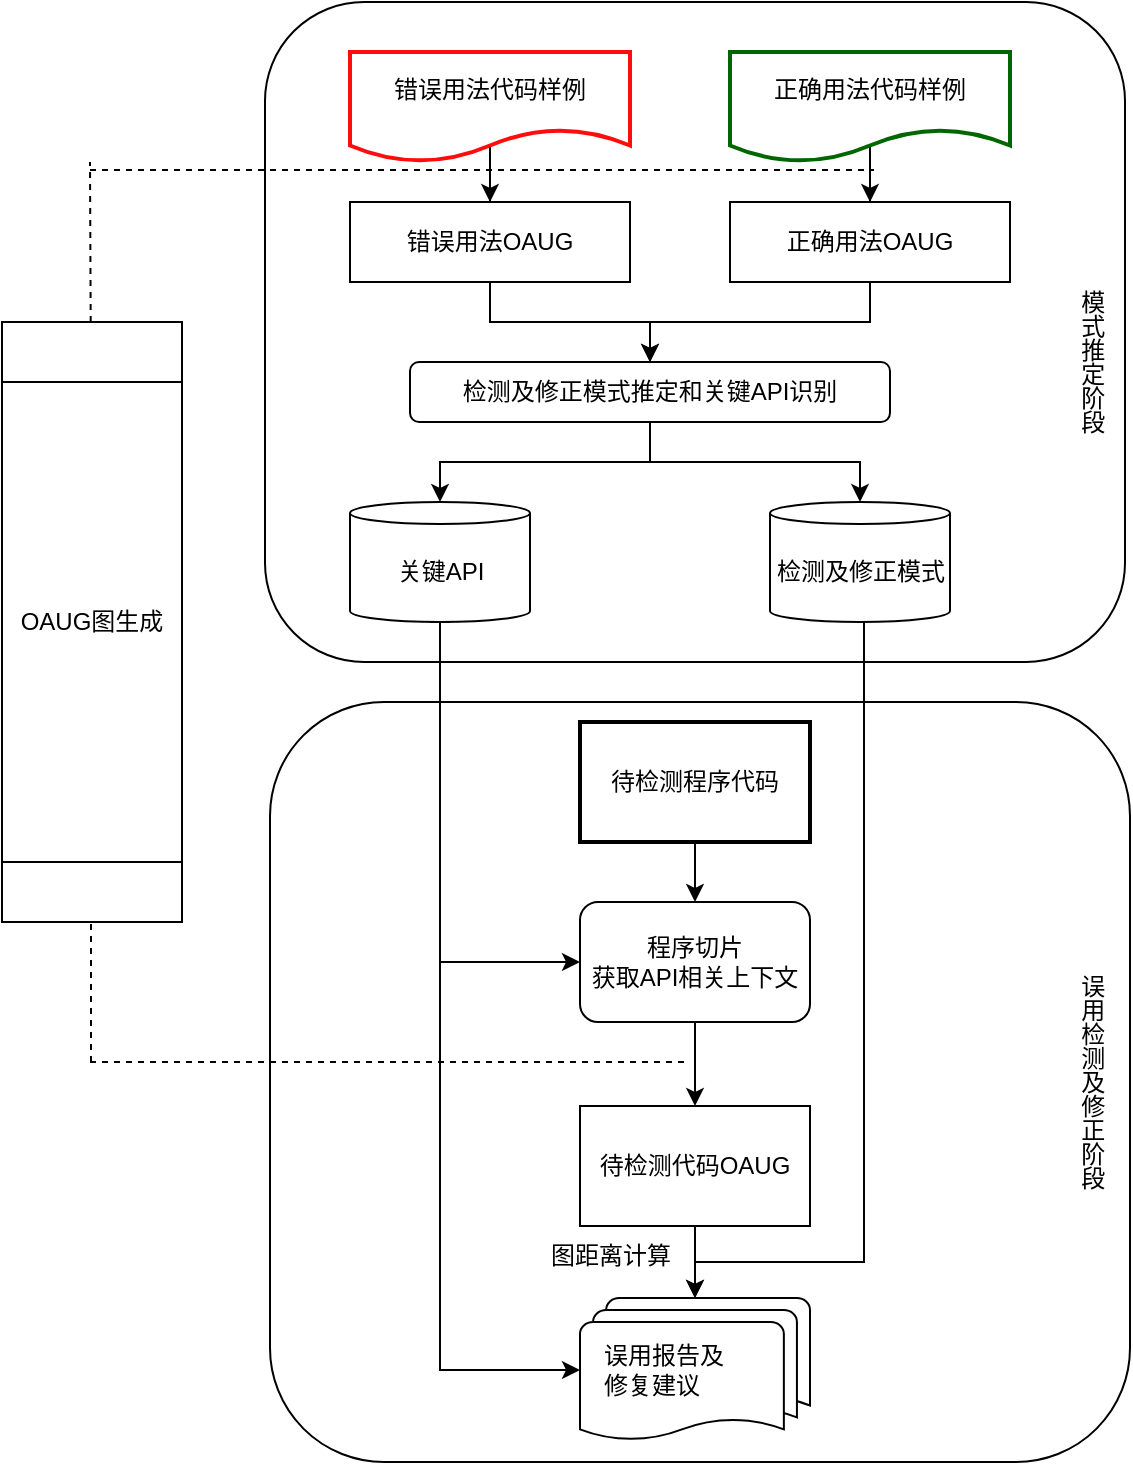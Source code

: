 <mxfile version="24.3.0" type="github">
  <diagram name="第 1 页" id="BHTW1L4lhSjuZmLHNevs">
    <mxGraphModel dx="1434" dy="786" grid="1" gridSize="10" guides="1" tooltips="1" connect="1" arrows="1" fold="1" page="1" pageScale="1" pageWidth="827" pageHeight="1169" math="0" shadow="0">
      <root>
        <mxCell id="0" />
        <mxCell id="1" parent="0" />
        <mxCell id="zlhLRgzhoz0L7r6cFvmb-14" value="" style="rounded=1;whiteSpace=wrap;html=1;" parent="1" vertex="1">
          <mxGeometry x="237.5" width="430" height="330" as="geometry" />
        </mxCell>
        <mxCell id="zlhLRgzhoz0L7r6cFvmb-13" value="" style="rounded=1;whiteSpace=wrap;html=1;" parent="1" vertex="1">
          <mxGeometry x="240" y="350" width="430" height="380" as="geometry" />
        </mxCell>
        <mxCell id="PbvFx5e7q9G6nNPMSu9I-9" value="" style="edgeStyle=orthogonalEdgeStyle;rounded=0;orthogonalLoop=1;jettySize=auto;html=1;exitX=0.5;exitY=0.857;exitDx=0;exitDy=0;exitPerimeter=0;" parent="1" source="PbvFx5e7q9G6nNPMSu9I-2" target="PbvFx5e7q9G6nNPMSu9I-8" edge="1">
          <mxGeometry relative="1" as="geometry" />
        </mxCell>
        <mxCell id="PbvFx5e7q9G6nNPMSu9I-2" value="正确用法代码样例" style="shape=document;whiteSpace=wrap;html=1;boundedLbl=1;strokeColor=#006600;strokeWidth=2;" parent="1" vertex="1">
          <mxGeometry x="470" y="25" width="140" height="55" as="geometry" />
        </mxCell>
        <mxCell id="lRR_WsDYaZJuTXMR0N5C-3" style="edgeStyle=orthogonalEdgeStyle;rounded=0;orthogonalLoop=1;jettySize=auto;html=1;exitX=0.5;exitY=0.714;exitDx=0;exitDy=0;exitPerimeter=0;" parent="1" source="PbvFx5e7q9G6nNPMSu9I-11" target="PbvFx5e7q9G6nNPMSu9I-12" edge="1">
          <mxGeometry relative="1" as="geometry" />
        </mxCell>
        <mxCell id="PbvFx5e7q9G6nNPMSu9I-11" value="错误用法代码样例" style="shape=document;whiteSpace=wrap;html=1;boundedLbl=1;strokeColor=#FF0D0D;strokeWidth=2;" parent="1" vertex="1">
          <mxGeometry x="280" y="25" width="140" height="55" as="geometry" />
        </mxCell>
        <mxCell id="lRR_WsDYaZJuTXMR0N5C-9" style="edgeStyle=orthogonalEdgeStyle;rounded=0;orthogonalLoop=1;jettySize=auto;html=1;" parent="1" source="PbvFx5e7q9G6nNPMSu9I-12" target="PbvFx5e7q9G6nNPMSu9I-13" edge="1">
          <mxGeometry relative="1" as="geometry" />
        </mxCell>
        <mxCell id="PbvFx5e7q9G6nNPMSu9I-12" value="错误用法OAUG" style="whiteSpace=wrap;html=1;" parent="1" vertex="1">
          <mxGeometry x="280" y="100" width="140" height="40" as="geometry" />
        </mxCell>
        <mxCell id="PbvFx5e7q9G6nNPMSu9I-13" value="检测及修正模式推定和关键API识别" style="rounded=1;whiteSpace=wrap;html=1;" parent="1" vertex="1">
          <mxGeometry x="310" y="180" width="240" height="30" as="geometry" />
        </mxCell>
        <mxCell id="PbvFx5e7q9G6nNPMSu9I-26" value="" style="group" parent="1" vertex="1" connectable="0">
          <mxGeometry x="490" y="250" width="100" height="60" as="geometry" />
        </mxCell>
        <mxCell id="PbvFx5e7q9G6nNPMSu9I-21" value="" style="strokeWidth=1;html=1;shape=mxgraph.flowchart.direct_data;whiteSpace=wrap;rotation=-90;" parent="PbvFx5e7q9G6nNPMSu9I-26" vertex="1">
          <mxGeometry x="15" y="-15" width="60" height="90" as="geometry" />
        </mxCell>
        <mxCell id="PbvFx5e7q9G6nNPMSu9I-23" value="检测及修正模式" style="text;html=1;align=center;verticalAlign=middle;resizable=0;points=[];autosize=1;strokeColor=none;fillColor=none;" parent="PbvFx5e7q9G6nNPMSu9I-26" vertex="1">
          <mxGeometry x="-10" y="20" width="110" height="30" as="geometry" />
        </mxCell>
        <mxCell id="PbvFx5e7q9G6nNPMSu9I-28" value="模式推定阶段&lt;span style=&quot;font-size: medium; text-align: start;&quot;&gt;&lt;/span&gt;" style="text;html=1;strokeColor=none;fillColor=none;align=center;verticalAlign=middle;whiteSpace=wrap;rounded=0;textDirection=vertical-lr;" parent="1" vertex="1">
          <mxGeometry x="645" y="130" width="10" height="100" as="geometry" />
        </mxCell>
        <mxCell id="PbvFx5e7q9G6nNPMSu9I-31" value="误用检测及修正阶段&lt;span style=&quot;font-size: medium; text-align: start;&quot;&gt;&lt;/span&gt;" style="text;html=1;strokeColor=none;fillColor=none;align=center;verticalAlign=middle;whiteSpace=wrap;rounded=0;textDirection=vertical-lr;" parent="1" vertex="1">
          <mxGeometry x="640" y="450" width="20" height="180" as="geometry" />
        </mxCell>
        <mxCell id="zlhLRgzhoz0L7r6cFvmb-2" style="edgeStyle=orthogonalEdgeStyle;rounded=0;orthogonalLoop=1;jettySize=auto;html=1;entryX=0.5;entryY=0;entryDx=0;entryDy=0;" parent="1" source="PbvFx5e7q9G6nNPMSu9I-33" target="PbvFx5e7q9G6nNPMSu9I-34" edge="1">
          <mxGeometry relative="1" as="geometry" />
        </mxCell>
        <mxCell id="PbvFx5e7q9G6nNPMSu9I-33" value="程序切片&lt;div&gt;获取API相关上下文&lt;/div&gt;" style="rounded=1;whiteSpace=wrap;html=1;" parent="1" vertex="1">
          <mxGeometry x="395" y="450" width="115" height="60" as="geometry" />
        </mxCell>
        <mxCell id="zlhLRgzhoz0L7r6cFvmb-3" style="edgeStyle=orthogonalEdgeStyle;rounded=0;orthogonalLoop=1;jettySize=auto;html=1;exitX=0.5;exitY=1;exitDx=0;exitDy=0;entryX=0.5;entryY=0;entryDx=0;entryDy=0;entryPerimeter=0;" parent="1" source="PbvFx5e7q9G6nNPMSu9I-34" target="PbvFx5e7q9G6nNPMSu9I-35" edge="1">
          <mxGeometry relative="1" as="geometry">
            <mxPoint x="453" y="638" as="targetPoint" />
          </mxGeometry>
        </mxCell>
        <mxCell id="PbvFx5e7q9G6nNPMSu9I-34" value="待检测代码OAUG" style="rounded=0;whiteSpace=wrap;html=1;" parent="1" vertex="1">
          <mxGeometry x="395" y="552" width="115" height="60" as="geometry" />
        </mxCell>
        <mxCell id="lRR_WsDYaZJuTXMR0N5C-12" style="edgeStyle=orthogonalEdgeStyle;rounded=0;orthogonalLoop=1;jettySize=auto;html=1;entryX=0.5;entryY=0;entryDx=0;entryDy=0;" parent="1" source="PbvFx5e7q9G6nNPMSu9I-8" target="PbvFx5e7q9G6nNPMSu9I-13" edge="1">
          <mxGeometry relative="1" as="geometry" />
        </mxCell>
        <mxCell id="PbvFx5e7q9G6nNPMSu9I-8" value="正确用法OAUG" style="whiteSpace=wrap;html=1;" parent="1" vertex="1">
          <mxGeometry x="470" y="100" width="140" height="40" as="geometry" />
        </mxCell>
        <mxCell id="lRR_WsDYaZJuTXMR0N5C-5" value="" style="group" parent="1" vertex="1" connectable="0">
          <mxGeometry x="280" y="250" width="90" height="60" as="geometry" />
        </mxCell>
        <mxCell id="lRR_WsDYaZJuTXMR0N5C-6" value="" style="strokeWidth=1;html=1;shape=mxgraph.flowchart.direct_data;whiteSpace=wrap;rotation=-90;" parent="lRR_WsDYaZJuTXMR0N5C-5" vertex="1">
          <mxGeometry x="15" y="-15" width="60" height="90" as="geometry" />
        </mxCell>
        <mxCell id="lRR_WsDYaZJuTXMR0N5C-7" value="关键API" style="text;html=1;align=center;verticalAlign=middle;resizable=0;points=[];autosize=1;strokeColor=none;fillColor=none;" parent="lRR_WsDYaZJuTXMR0N5C-5" vertex="1">
          <mxGeometry x="10" y="20" width="70" height="30" as="geometry" />
        </mxCell>
        <mxCell id="lRR_WsDYaZJuTXMR0N5C-13" style="edgeStyle=orthogonalEdgeStyle;rounded=0;orthogonalLoop=1;jettySize=auto;html=1;entryX=1;entryY=0.5;entryDx=0;entryDy=0;entryPerimeter=0;" parent="1" source="PbvFx5e7q9G6nNPMSu9I-13" target="lRR_WsDYaZJuTXMR0N5C-6" edge="1">
          <mxGeometry relative="1" as="geometry" />
        </mxCell>
        <mxCell id="lRR_WsDYaZJuTXMR0N5C-15" style="edgeStyle=orthogonalEdgeStyle;rounded=0;orthogonalLoop=1;jettySize=auto;html=1;entryX=1;entryY=0.5;entryDx=0;entryDy=0;entryPerimeter=0;" parent="1" source="PbvFx5e7q9G6nNPMSu9I-13" target="PbvFx5e7q9G6nNPMSu9I-21" edge="1">
          <mxGeometry relative="1" as="geometry" />
        </mxCell>
        <mxCell id="zlhLRgzhoz0L7r6cFvmb-10" style="edgeStyle=orthogonalEdgeStyle;rounded=0;orthogonalLoop=1;jettySize=auto;html=1;" parent="1" source="PbvFx5e7q9G6nNPMSu9I-29" target="PbvFx5e7q9G6nNPMSu9I-33" edge="1">
          <mxGeometry relative="1" as="geometry" />
        </mxCell>
        <mxCell id="PbvFx5e7q9G6nNPMSu9I-29" value="待检测程序代码" style="rounded=0;whiteSpace=wrap;html=1;strokeWidth=2;textDirection=ltr;" parent="1" vertex="1">
          <mxGeometry x="395" y="360" width="115" height="60" as="geometry" />
        </mxCell>
        <mxCell id="lRR_WsDYaZJuTXMR0N5C-26" style="edgeStyle=orthogonalEdgeStyle;rounded=0;orthogonalLoop=1;jettySize=auto;html=1;" parent="1" edge="1">
          <mxGeometry relative="1" as="geometry">
            <mxPoint x="330" y="310" as="sourcePoint" />
            <mxPoint x="395" y="480" as="targetPoint" />
            <Array as="points">
              <mxPoint x="320" y="310" />
              <mxPoint x="325" y="310" />
              <mxPoint x="325" y="480" />
            </Array>
          </mxGeometry>
        </mxCell>
        <mxCell id="lRR_WsDYaZJuTXMR0N5C-31" style="edgeStyle=orthogonalEdgeStyle;rounded=0;orthogonalLoop=1;jettySize=auto;html=1;entryX=0.5;entryY=0;entryDx=0;entryDy=0;entryPerimeter=0;exitX=0;exitY=0.5;exitDx=0;exitDy=0;exitPerimeter=0;" parent="1" source="PbvFx5e7q9G6nNPMSu9I-21" target="PbvFx5e7q9G6nNPMSu9I-35" edge="1">
          <mxGeometry relative="1" as="geometry">
            <mxPoint x="540" y="340" as="sourcePoint" />
            <mxPoint x="452" y="660" as="targetPoint" />
            <Array as="points">
              <mxPoint x="537" y="310" />
              <mxPoint x="537" y="630" />
              <mxPoint x="453" y="630" />
            </Array>
          </mxGeometry>
        </mxCell>
        <mxCell id="zlhLRgzhoz0L7r6cFvmb-1" value="" style="group" parent="1" vertex="1" connectable="0">
          <mxGeometry x="395" y="648" width="115" height="72" as="geometry" />
        </mxCell>
        <mxCell id="PbvFx5e7q9G6nNPMSu9I-35" value="" style="strokeWidth=1;html=1;shape=mxgraph.flowchart.multi-document;whiteSpace=wrap;" parent="zlhLRgzhoz0L7r6cFvmb-1" vertex="1">
          <mxGeometry width="115.0" height="72" as="geometry" />
        </mxCell>
        <mxCell id="PbvFx5e7q9G6nNPMSu9I-39" value="误用报告及&lt;div&gt;修复建议&lt;/div&gt;" style="text;html=1;strokeColor=none;fillColor=none;align=left;verticalAlign=middle;whiteSpace=wrap;rounded=0;" parent="zlhLRgzhoz0L7r6cFvmb-1" vertex="1">
          <mxGeometry x="10.405" y="18" width="98.571" height="36" as="geometry" />
        </mxCell>
        <mxCell id="zlhLRgzhoz0L7r6cFvmb-5" value="图距离计算" style="text;html=1;align=center;verticalAlign=middle;resizable=0;points=[];autosize=1;strokeColor=none;fillColor=none;" parent="1" vertex="1">
          <mxGeometry x="370" y="612" width="80" height="30" as="geometry" />
        </mxCell>
        <mxCell id="zlhLRgzhoz0L7r6cFvmb-9" style="edgeStyle=orthogonalEdgeStyle;rounded=0;orthogonalLoop=1;jettySize=auto;html=1;entryX=0;entryY=0.5;entryDx=0;entryDy=0;entryPerimeter=0;exitX=0;exitY=0.5;exitDx=0;exitDy=0;exitPerimeter=0;" parent="1" source="lRR_WsDYaZJuTXMR0N5C-6" target="PbvFx5e7q9G6nNPMSu9I-35" edge="1">
          <mxGeometry relative="1" as="geometry">
            <Array as="points">
              <mxPoint x="325" y="684" />
            </Array>
          </mxGeometry>
        </mxCell>
        <mxCell id="zlhLRgzhoz0L7r6cFvmb-11" value="" style="endArrow=none;dashed=1;html=1;rounded=0;" parent="1" edge="1">
          <mxGeometry width="50" height="50" relative="1" as="geometry">
            <mxPoint x="150" y="530" as="sourcePoint" />
            <mxPoint x="450" y="530" as="targetPoint" />
          </mxGeometry>
        </mxCell>
        <mxCell id="zlhLRgzhoz0L7r6cFvmb-12" value="" style="endArrow=none;dashed=1;html=1;rounded=0;" parent="1" edge="1">
          <mxGeometry width="50" height="50" relative="1" as="geometry">
            <mxPoint x="150" y="84" as="sourcePoint" />
            <mxPoint x="542" y="84" as="targetPoint" />
          </mxGeometry>
        </mxCell>
        <mxCell id="zlhLRgzhoz0L7r6cFvmb-15" value="" style="endArrow=none;dashed=1;html=1;rounded=0;" parent="1" edge="1" source="zlhLRgzhoz0L7r6cFvmb-19">
          <mxGeometry width="50" height="50" relative="1" as="geometry">
            <mxPoint x="150" y="350" as="sourcePoint" />
            <mxPoint x="150" y="80" as="targetPoint" />
          </mxGeometry>
        </mxCell>
        <mxCell id="zlhLRgzhoz0L7r6cFvmb-17" value="" style="endArrow=none;dashed=1;html=1;rounded=0;" parent="1" edge="1">
          <mxGeometry width="50" height="50" relative="1" as="geometry">
            <mxPoint x="150.5" y="530" as="sourcePoint" />
            <mxPoint x="150.5" y="340" as="targetPoint" />
          </mxGeometry>
        </mxCell>
        <mxCell id="_oCDLgUy4c2gBajryYHh-1" value="" style="endArrow=none;dashed=1;html=1;rounded=0;" edge="1" parent="1" target="zlhLRgzhoz0L7r6cFvmb-19">
          <mxGeometry width="50" height="50" relative="1" as="geometry">
            <mxPoint x="150" y="350" as="sourcePoint" />
            <mxPoint x="150" y="80" as="targetPoint" />
          </mxGeometry>
        </mxCell>
        <mxCell id="zlhLRgzhoz0L7r6cFvmb-19" value="OAUG图生成" style="shape=process;whiteSpace=wrap;html=1;backgroundOutline=1;direction=south;" parent="1" vertex="1">
          <mxGeometry x="106" y="160" width="90" height="300" as="geometry" />
        </mxCell>
      </root>
    </mxGraphModel>
  </diagram>
</mxfile>
